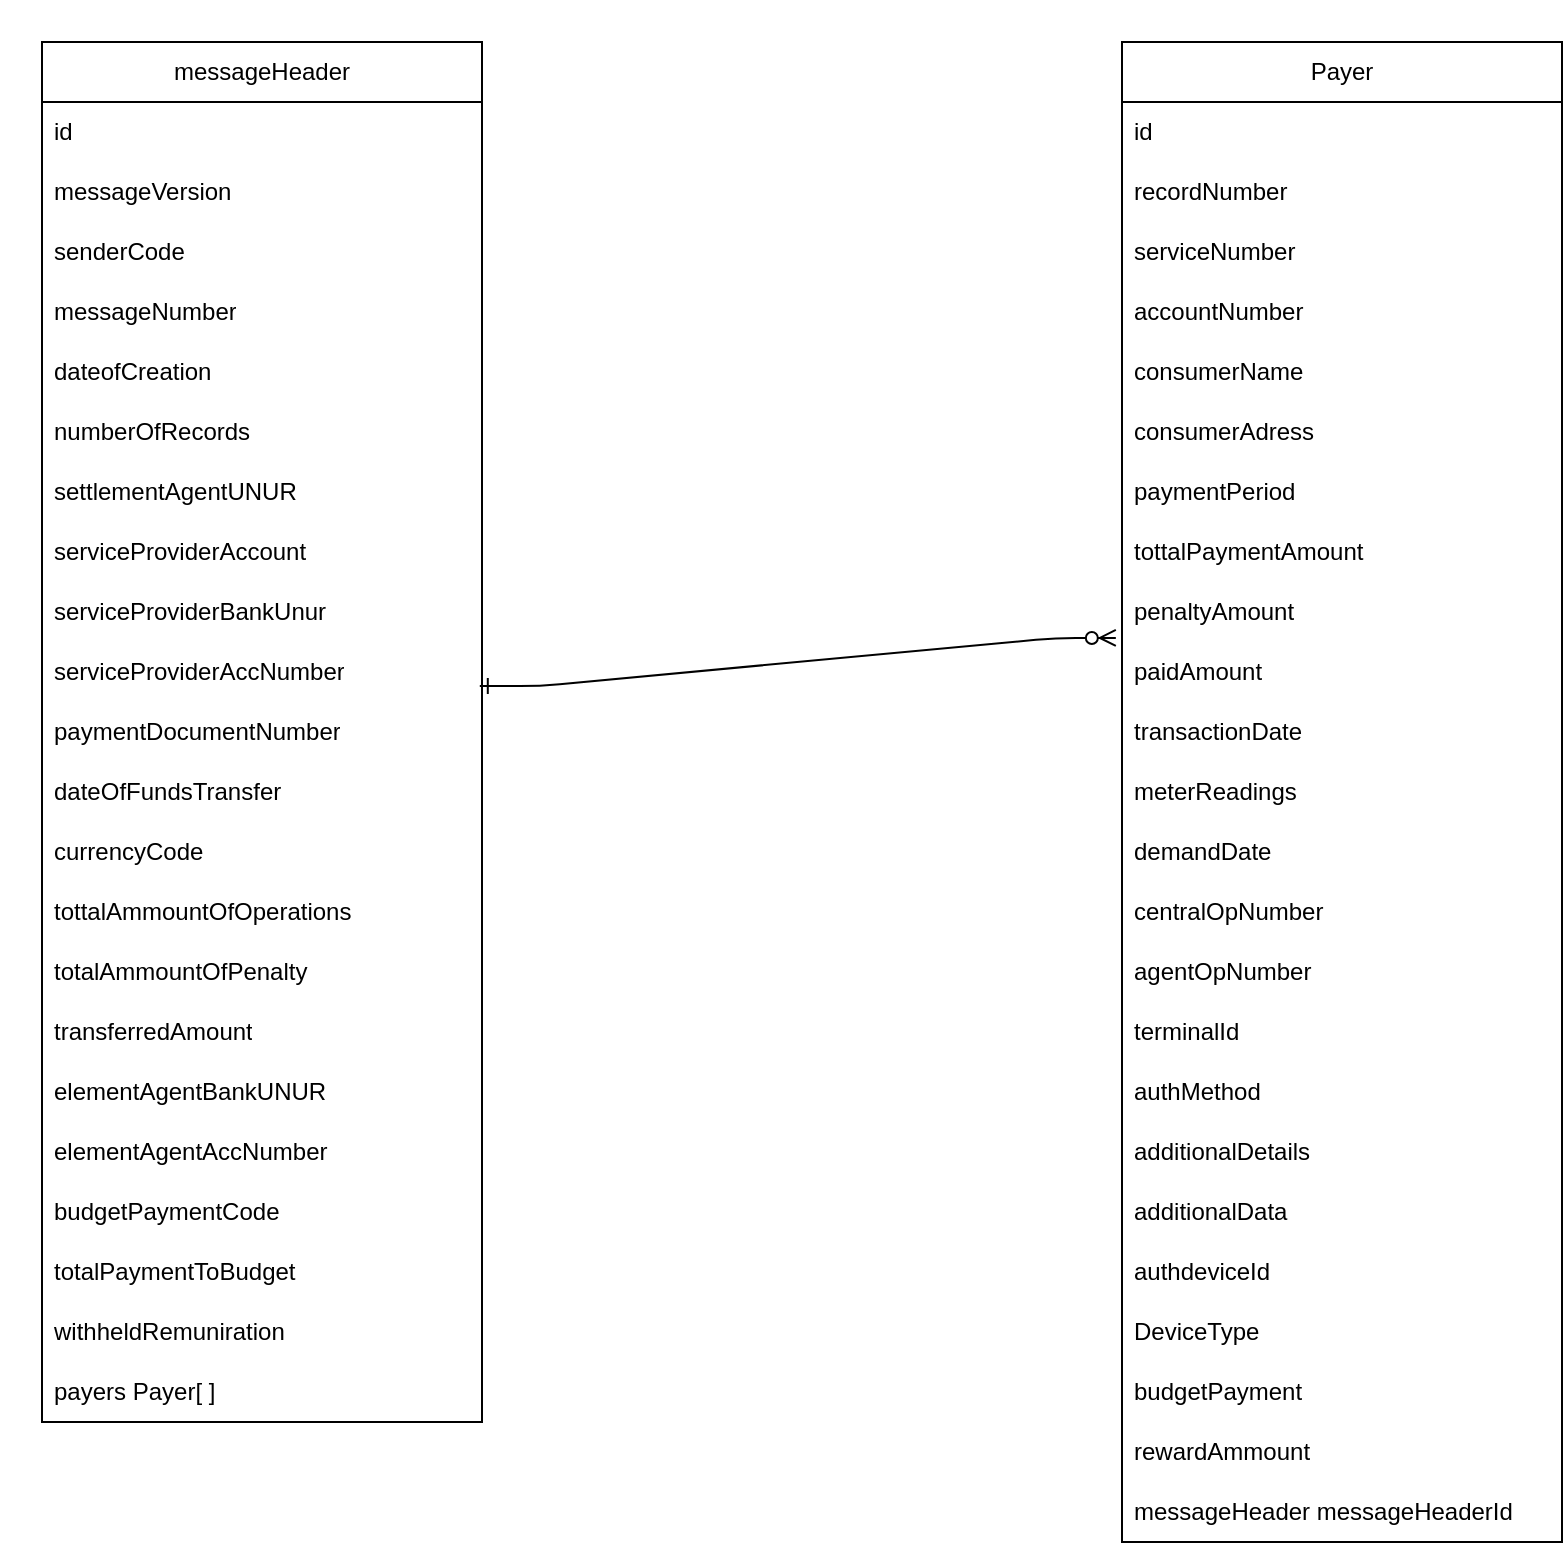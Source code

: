 <mxfile version="20.8.23" type="device"><diagram id="R2lEEEUBdFMjLlhIrx00" name="Page-1"><mxGraphModel dx="1964" dy="584" grid="1" gridSize="10" guides="1" tooltips="1" connect="1" arrows="1" fold="1" page="1" pageScale="1" pageWidth="850" pageHeight="1100" math="0" shadow="0" extFonts="Permanent Marker^https://fonts.googleapis.com/css?family=Permanent+Marker"><root><mxCell id="0"/><mxCell id="1" parent="0"/><mxCell id="C-vyLk0tnHw3VtMMgP7b-1" value="" style="edgeStyle=entityRelationEdgeStyle;endArrow=ERzeroToMany;startArrow=ERone;endFill=1;startFill=0;exitX=0.995;exitY=0.733;exitDx=0;exitDy=0;exitPerimeter=0;entryX=-0.014;entryY=-0.067;entryDx=0;entryDy=0;entryPerimeter=0;" parent="1" source="zo_muj8I150u5XzjHDjg-14" target="zo_muj8I150u5XzjHDjg-38" edge="1"><mxGeometry width="100" height="100" relative="1" as="geometry"><mxPoint x="340" y="720" as="sourcePoint"/><mxPoint x="490" y="145" as="targetPoint"/></mxGeometry></mxCell><mxCell id="zo_muj8I150u5XzjHDjg-2" value="" style="shape=partialRectangle;overflow=hidden;connectable=0;fillColor=none;top=0;left=0;bottom=0;right=0;" vertex="1" parent="1"><mxGeometry x="-40" y="140" width="30" height="30" as="geometry"><mxRectangle width="30" height="30" as="alternateBounds"/></mxGeometry></mxCell><mxCell id="zo_muj8I150u5XzjHDjg-3" value="messageHeader" style="swimlane;fontStyle=0;childLayout=stackLayout;horizontal=1;startSize=30;horizontalStack=0;resizeParent=1;resizeParentMax=0;resizeLast=0;collapsible=1;marginBottom=0;whiteSpace=wrap;html=1;" vertex="1" parent="1"><mxGeometry x="-20" y="160" width="220" height="690" as="geometry"><mxRectangle x="-30" y="180" width="60" height="30" as="alternateBounds"/></mxGeometry></mxCell><mxCell id="zo_muj8I150u5XzjHDjg-4" value="id" style="text;strokeColor=none;fillColor=none;align=left;verticalAlign=middle;spacingLeft=4;spacingRight=4;overflow=hidden;points=[[0,0.5],[1,0.5]];portConstraint=eastwest;rotatable=0;whiteSpace=wrap;html=1;" vertex="1" parent="zo_muj8I150u5XzjHDjg-3"><mxGeometry y="30" width="220" height="30" as="geometry"/></mxCell><mxCell id="zo_muj8I150u5XzjHDjg-5" value="messageVersion" style="text;strokeColor=none;fillColor=none;align=left;verticalAlign=middle;spacingLeft=4;spacingRight=4;overflow=hidden;points=[[0,0.5],[1,0.5]];portConstraint=eastwest;rotatable=0;whiteSpace=wrap;html=1;" vertex="1" parent="zo_muj8I150u5XzjHDjg-3"><mxGeometry y="60" width="220" height="30" as="geometry"/></mxCell><mxCell id="zo_muj8I150u5XzjHDjg-6" value="senderCode" style="text;strokeColor=none;fillColor=none;align=left;verticalAlign=middle;spacingLeft=4;spacingRight=4;overflow=hidden;points=[[0,0.5],[1,0.5]];portConstraint=eastwest;rotatable=0;whiteSpace=wrap;html=1;" vertex="1" parent="zo_muj8I150u5XzjHDjg-3"><mxGeometry y="90" width="220" height="30" as="geometry"/></mxCell><mxCell id="zo_muj8I150u5XzjHDjg-8" value="messageNumber" style="text;strokeColor=none;fillColor=none;align=left;verticalAlign=middle;spacingLeft=4;spacingRight=4;overflow=hidden;points=[[0,0.5],[1,0.5]];portConstraint=eastwest;rotatable=0;whiteSpace=wrap;html=1;" vertex="1" parent="zo_muj8I150u5XzjHDjg-3"><mxGeometry y="120" width="220" height="30" as="geometry"/></mxCell><mxCell id="zo_muj8I150u5XzjHDjg-9" value="dateofCreation" style="text;strokeColor=none;fillColor=none;align=left;verticalAlign=middle;spacingLeft=4;spacingRight=4;overflow=hidden;points=[[0,0.5],[1,0.5]];portConstraint=eastwest;rotatable=0;whiteSpace=wrap;html=1;" vertex="1" parent="zo_muj8I150u5XzjHDjg-3"><mxGeometry y="150" width="220" height="30" as="geometry"/></mxCell><mxCell id="zo_muj8I150u5XzjHDjg-10" value="numberOfRecords" style="text;strokeColor=none;fillColor=none;align=left;verticalAlign=middle;spacingLeft=4;spacingRight=4;overflow=hidden;points=[[0,0.5],[1,0.5]];portConstraint=eastwest;rotatable=0;whiteSpace=wrap;html=1;" vertex="1" parent="zo_muj8I150u5XzjHDjg-3"><mxGeometry y="180" width="220" height="30" as="geometry"/></mxCell><mxCell id="zo_muj8I150u5XzjHDjg-11" value="settlementAgentUNUR" style="text;strokeColor=none;fillColor=none;align=left;verticalAlign=middle;spacingLeft=4;spacingRight=4;overflow=hidden;points=[[0,0.5],[1,0.5]];portConstraint=eastwest;rotatable=0;whiteSpace=wrap;html=1;" vertex="1" parent="zo_muj8I150u5XzjHDjg-3"><mxGeometry y="210" width="220" height="30" as="geometry"/></mxCell><mxCell id="zo_muj8I150u5XzjHDjg-12" value="serviceProviderAccount" style="text;strokeColor=none;fillColor=none;align=left;verticalAlign=middle;spacingLeft=4;spacingRight=4;overflow=hidden;points=[[0,0.5],[1,0.5]];portConstraint=eastwest;rotatable=0;whiteSpace=wrap;html=1;" vertex="1" parent="zo_muj8I150u5XzjHDjg-3"><mxGeometry y="240" width="220" height="30" as="geometry"/></mxCell><mxCell id="zo_muj8I150u5XzjHDjg-13" value="serviceProviderBankUnur" style="text;strokeColor=none;fillColor=none;align=left;verticalAlign=middle;spacingLeft=4;spacingRight=4;overflow=hidden;points=[[0,0.5],[1,0.5]];portConstraint=eastwest;rotatable=0;whiteSpace=wrap;html=1;" vertex="1" parent="zo_muj8I150u5XzjHDjg-3"><mxGeometry y="270" width="220" height="30" as="geometry"/></mxCell><mxCell id="zo_muj8I150u5XzjHDjg-14" value="serviceProviderAccNumber" style="text;strokeColor=none;fillColor=none;align=left;verticalAlign=middle;spacingLeft=4;spacingRight=4;overflow=hidden;points=[[0,0.5],[1,0.5]];portConstraint=eastwest;rotatable=0;whiteSpace=wrap;html=1;" vertex="1" parent="zo_muj8I150u5XzjHDjg-3"><mxGeometry y="300" width="220" height="30" as="geometry"/></mxCell><mxCell id="zo_muj8I150u5XzjHDjg-15" value="paymentDocumentNumber" style="text;strokeColor=none;fillColor=none;align=left;verticalAlign=middle;spacingLeft=4;spacingRight=4;overflow=hidden;points=[[0,0.5],[1,0.5]];portConstraint=eastwest;rotatable=0;whiteSpace=wrap;html=1;" vertex="1" parent="zo_muj8I150u5XzjHDjg-3"><mxGeometry y="330" width="220" height="30" as="geometry"/></mxCell><mxCell id="zo_muj8I150u5XzjHDjg-16" value="dateOfFundsTransfer" style="text;strokeColor=none;fillColor=none;align=left;verticalAlign=middle;spacingLeft=4;spacingRight=4;overflow=hidden;points=[[0,0.5],[1,0.5]];portConstraint=eastwest;rotatable=0;whiteSpace=wrap;html=1;" vertex="1" parent="zo_muj8I150u5XzjHDjg-3"><mxGeometry y="360" width="220" height="30" as="geometry"/></mxCell><mxCell id="zo_muj8I150u5XzjHDjg-17" value="currencyCode" style="text;strokeColor=none;fillColor=none;align=left;verticalAlign=middle;spacingLeft=4;spacingRight=4;overflow=hidden;points=[[0,0.5],[1,0.5]];portConstraint=eastwest;rotatable=0;whiteSpace=wrap;html=1;" vertex="1" parent="zo_muj8I150u5XzjHDjg-3"><mxGeometry y="390" width="220" height="30" as="geometry"/></mxCell><mxCell id="zo_muj8I150u5XzjHDjg-18" value="tottalAmmountOfOperations" style="text;strokeColor=none;fillColor=none;align=left;verticalAlign=middle;spacingLeft=4;spacingRight=4;overflow=hidden;points=[[0,0.5],[1,0.5]];portConstraint=eastwest;rotatable=0;whiteSpace=wrap;html=1;" vertex="1" parent="zo_muj8I150u5XzjHDjg-3"><mxGeometry y="420" width="220" height="30" as="geometry"/></mxCell><mxCell id="zo_muj8I150u5XzjHDjg-19" value="totalAmmountOfPenalty" style="text;strokeColor=none;fillColor=none;align=left;verticalAlign=middle;spacingLeft=4;spacingRight=4;overflow=hidden;points=[[0,0.5],[1,0.5]];portConstraint=eastwest;rotatable=0;whiteSpace=wrap;html=1;" vertex="1" parent="zo_muj8I150u5XzjHDjg-3"><mxGeometry y="450" width="220" height="30" as="geometry"/></mxCell><mxCell id="zo_muj8I150u5XzjHDjg-20" value="transferredAmount" style="text;strokeColor=none;fillColor=none;align=left;verticalAlign=middle;spacingLeft=4;spacingRight=4;overflow=hidden;points=[[0,0.5],[1,0.5]];portConstraint=eastwest;rotatable=0;whiteSpace=wrap;html=1;" vertex="1" parent="zo_muj8I150u5XzjHDjg-3"><mxGeometry y="480" width="220" height="30" as="geometry"/></mxCell><mxCell id="zo_muj8I150u5XzjHDjg-22" value="elementAgentBankUNUR" style="text;strokeColor=none;fillColor=none;align=left;verticalAlign=middle;spacingLeft=4;spacingRight=4;overflow=hidden;points=[[0,0.5],[1,0.5]];portConstraint=eastwest;rotatable=0;whiteSpace=wrap;html=1;" vertex="1" parent="zo_muj8I150u5XzjHDjg-3"><mxGeometry y="510" width="220" height="30" as="geometry"/></mxCell><mxCell id="zo_muj8I150u5XzjHDjg-23" value="elementAgentAccNumber" style="text;strokeColor=none;fillColor=none;align=left;verticalAlign=middle;spacingLeft=4;spacingRight=4;overflow=hidden;points=[[0,0.5],[1,0.5]];portConstraint=eastwest;rotatable=0;whiteSpace=wrap;html=1;" vertex="1" parent="zo_muj8I150u5XzjHDjg-3"><mxGeometry y="540" width="220" height="30" as="geometry"/></mxCell><mxCell id="zo_muj8I150u5XzjHDjg-24" value="budgetPaymentCode" style="text;strokeColor=none;fillColor=none;align=left;verticalAlign=middle;spacingLeft=4;spacingRight=4;overflow=hidden;points=[[0,0.5],[1,0.5]];portConstraint=eastwest;rotatable=0;whiteSpace=wrap;html=1;" vertex="1" parent="zo_muj8I150u5XzjHDjg-3"><mxGeometry y="570" width="220" height="30" as="geometry"/></mxCell><mxCell id="zo_muj8I150u5XzjHDjg-25" value="totalPaymentToBudget" style="text;strokeColor=none;fillColor=none;align=left;verticalAlign=middle;spacingLeft=4;spacingRight=4;overflow=hidden;points=[[0,0.5],[1,0.5]];portConstraint=eastwest;rotatable=0;whiteSpace=wrap;html=1;" vertex="1" parent="zo_muj8I150u5XzjHDjg-3"><mxGeometry y="600" width="220" height="30" as="geometry"/></mxCell><mxCell id="zo_muj8I150u5XzjHDjg-26" value="withheldRemuniration" style="text;strokeColor=none;fillColor=none;align=left;verticalAlign=middle;spacingLeft=4;spacingRight=4;overflow=hidden;points=[[0,0.5],[1,0.5]];portConstraint=eastwest;rotatable=0;whiteSpace=wrap;html=1;" vertex="1" parent="zo_muj8I150u5XzjHDjg-3"><mxGeometry y="630" width="220" height="30" as="geometry"/></mxCell><mxCell id="zo_muj8I150u5XzjHDjg-27" value="payers Payer[ ]" style="text;strokeColor=none;fillColor=none;align=left;verticalAlign=middle;spacingLeft=4;spacingRight=4;overflow=hidden;points=[[0,0.5],[1,0.5]];portConstraint=eastwest;rotatable=0;whiteSpace=wrap;html=1;" vertex="1" parent="zo_muj8I150u5XzjHDjg-3"><mxGeometry y="660" width="220" height="30" as="geometry"/></mxCell><mxCell id="zo_muj8I150u5XzjHDjg-28" value="Payer" style="swimlane;fontStyle=0;childLayout=stackLayout;horizontal=1;startSize=30;horizontalStack=0;resizeParent=1;resizeParentMax=0;resizeLast=0;collapsible=1;marginBottom=0;whiteSpace=wrap;html=1;" vertex="1" parent="1"><mxGeometry x="520" y="160" width="220" height="750" as="geometry"><mxRectangle x="-30" y="180" width="60" height="30" as="alternateBounds"/></mxGeometry></mxCell><mxCell id="zo_muj8I150u5XzjHDjg-29" value="id" style="text;strokeColor=none;fillColor=none;align=left;verticalAlign=middle;spacingLeft=4;spacingRight=4;overflow=hidden;points=[[0,0.5],[1,0.5]];portConstraint=eastwest;rotatable=0;whiteSpace=wrap;html=1;" vertex="1" parent="zo_muj8I150u5XzjHDjg-28"><mxGeometry y="30" width="220" height="30" as="geometry"/></mxCell><mxCell id="zo_muj8I150u5XzjHDjg-30" value="recordNumber" style="text;strokeColor=none;fillColor=none;align=left;verticalAlign=middle;spacingLeft=4;spacingRight=4;overflow=hidden;points=[[0,0.5],[1,0.5]];portConstraint=eastwest;rotatable=0;whiteSpace=wrap;html=1;" vertex="1" parent="zo_muj8I150u5XzjHDjg-28"><mxGeometry y="60" width="220" height="30" as="geometry"/></mxCell><mxCell id="zo_muj8I150u5XzjHDjg-31" value="serviceNumber" style="text;strokeColor=none;fillColor=none;align=left;verticalAlign=middle;spacingLeft=4;spacingRight=4;overflow=hidden;points=[[0,0.5],[1,0.5]];portConstraint=eastwest;rotatable=0;whiteSpace=wrap;html=1;" vertex="1" parent="zo_muj8I150u5XzjHDjg-28"><mxGeometry y="90" width="220" height="30" as="geometry"/></mxCell><mxCell id="zo_muj8I150u5XzjHDjg-32" value="accountNumber" style="text;strokeColor=none;fillColor=none;align=left;verticalAlign=middle;spacingLeft=4;spacingRight=4;overflow=hidden;points=[[0,0.5],[1,0.5]];portConstraint=eastwest;rotatable=0;whiteSpace=wrap;html=1;" vertex="1" parent="zo_muj8I150u5XzjHDjg-28"><mxGeometry y="120" width="220" height="30" as="geometry"/></mxCell><mxCell id="zo_muj8I150u5XzjHDjg-33" value="consumerName" style="text;strokeColor=none;fillColor=none;align=left;verticalAlign=middle;spacingLeft=4;spacingRight=4;overflow=hidden;points=[[0,0.5],[1,0.5]];portConstraint=eastwest;rotatable=0;whiteSpace=wrap;html=1;" vertex="1" parent="zo_muj8I150u5XzjHDjg-28"><mxGeometry y="150" width="220" height="30" as="geometry"/></mxCell><mxCell id="zo_muj8I150u5XzjHDjg-34" value="consumerAdress" style="text;strokeColor=none;fillColor=none;align=left;verticalAlign=middle;spacingLeft=4;spacingRight=4;overflow=hidden;points=[[0,0.5],[1,0.5]];portConstraint=eastwest;rotatable=0;whiteSpace=wrap;html=1;" vertex="1" parent="zo_muj8I150u5XzjHDjg-28"><mxGeometry y="180" width="220" height="30" as="geometry"/></mxCell><mxCell id="zo_muj8I150u5XzjHDjg-35" value="paymentPeriod" style="text;strokeColor=none;fillColor=none;align=left;verticalAlign=middle;spacingLeft=4;spacingRight=4;overflow=hidden;points=[[0,0.5],[1,0.5]];portConstraint=eastwest;rotatable=0;whiteSpace=wrap;html=1;" vertex="1" parent="zo_muj8I150u5XzjHDjg-28"><mxGeometry y="210" width="220" height="30" as="geometry"/></mxCell><mxCell id="zo_muj8I150u5XzjHDjg-36" value="tottalPaymentAmount" style="text;strokeColor=none;fillColor=none;align=left;verticalAlign=middle;spacingLeft=4;spacingRight=4;overflow=hidden;points=[[0,0.5],[1,0.5]];portConstraint=eastwest;rotatable=0;whiteSpace=wrap;html=1;" vertex="1" parent="zo_muj8I150u5XzjHDjg-28"><mxGeometry y="240" width="220" height="30" as="geometry"/></mxCell><mxCell id="zo_muj8I150u5XzjHDjg-37" value="penaltyAmount" style="text;strokeColor=none;fillColor=none;align=left;verticalAlign=middle;spacingLeft=4;spacingRight=4;overflow=hidden;points=[[0,0.5],[1,0.5]];portConstraint=eastwest;rotatable=0;whiteSpace=wrap;html=1;" vertex="1" parent="zo_muj8I150u5XzjHDjg-28"><mxGeometry y="270" width="220" height="30" as="geometry"/></mxCell><mxCell id="zo_muj8I150u5XzjHDjg-38" value="paidAmount" style="text;strokeColor=none;fillColor=none;align=left;verticalAlign=middle;spacingLeft=4;spacingRight=4;overflow=hidden;points=[[0,0.5],[1,0.5]];portConstraint=eastwest;rotatable=0;whiteSpace=wrap;html=1;" vertex="1" parent="zo_muj8I150u5XzjHDjg-28"><mxGeometry y="300" width="220" height="30" as="geometry"/></mxCell><mxCell id="zo_muj8I150u5XzjHDjg-39" value="transactionDate" style="text;strokeColor=none;fillColor=none;align=left;verticalAlign=middle;spacingLeft=4;spacingRight=4;overflow=hidden;points=[[0,0.5],[1,0.5]];portConstraint=eastwest;rotatable=0;whiteSpace=wrap;html=1;" vertex="1" parent="zo_muj8I150u5XzjHDjg-28"><mxGeometry y="330" width="220" height="30" as="geometry"/></mxCell><mxCell id="zo_muj8I150u5XzjHDjg-40" value="meterReadings" style="text;strokeColor=none;fillColor=none;align=left;verticalAlign=middle;spacingLeft=4;spacingRight=4;overflow=hidden;points=[[0,0.5],[1,0.5]];portConstraint=eastwest;rotatable=0;whiteSpace=wrap;html=1;" vertex="1" parent="zo_muj8I150u5XzjHDjg-28"><mxGeometry y="360" width="220" height="30" as="geometry"/></mxCell><mxCell id="zo_muj8I150u5XzjHDjg-41" value="demandDate" style="text;strokeColor=none;fillColor=none;align=left;verticalAlign=middle;spacingLeft=4;spacingRight=4;overflow=hidden;points=[[0,0.5],[1,0.5]];portConstraint=eastwest;rotatable=0;whiteSpace=wrap;html=1;" vertex="1" parent="zo_muj8I150u5XzjHDjg-28"><mxGeometry y="390" width="220" height="30" as="geometry"/></mxCell><mxCell id="zo_muj8I150u5XzjHDjg-42" value="centralOpNumber" style="text;strokeColor=none;fillColor=none;align=left;verticalAlign=middle;spacingLeft=4;spacingRight=4;overflow=hidden;points=[[0,0.5],[1,0.5]];portConstraint=eastwest;rotatable=0;whiteSpace=wrap;html=1;" vertex="1" parent="zo_muj8I150u5XzjHDjg-28"><mxGeometry y="420" width="220" height="30" as="geometry"/></mxCell><mxCell id="zo_muj8I150u5XzjHDjg-43" value="agentOpNumber" style="text;strokeColor=none;fillColor=none;align=left;verticalAlign=middle;spacingLeft=4;spacingRight=4;overflow=hidden;points=[[0,0.5],[1,0.5]];portConstraint=eastwest;rotatable=0;whiteSpace=wrap;html=1;" vertex="1" parent="zo_muj8I150u5XzjHDjg-28"><mxGeometry y="450" width="220" height="30" as="geometry"/></mxCell><mxCell id="zo_muj8I150u5XzjHDjg-44" value="terminalId" style="text;strokeColor=none;fillColor=none;align=left;verticalAlign=middle;spacingLeft=4;spacingRight=4;overflow=hidden;points=[[0,0.5],[1,0.5]];portConstraint=eastwest;rotatable=0;whiteSpace=wrap;html=1;" vertex="1" parent="zo_muj8I150u5XzjHDjg-28"><mxGeometry y="480" width="220" height="30" as="geometry"/></mxCell><mxCell id="zo_muj8I150u5XzjHDjg-45" value="authMethod" style="text;strokeColor=none;fillColor=none;align=left;verticalAlign=middle;spacingLeft=4;spacingRight=4;overflow=hidden;points=[[0,0.5],[1,0.5]];portConstraint=eastwest;rotatable=0;whiteSpace=wrap;html=1;" vertex="1" parent="zo_muj8I150u5XzjHDjg-28"><mxGeometry y="510" width="220" height="30" as="geometry"/></mxCell><mxCell id="zo_muj8I150u5XzjHDjg-46" value="additionalDetails" style="text;strokeColor=none;fillColor=none;align=left;verticalAlign=middle;spacingLeft=4;spacingRight=4;overflow=hidden;points=[[0,0.5],[1,0.5]];portConstraint=eastwest;rotatable=0;whiteSpace=wrap;html=1;" vertex="1" parent="zo_muj8I150u5XzjHDjg-28"><mxGeometry y="540" width="220" height="30" as="geometry"/></mxCell><mxCell id="zo_muj8I150u5XzjHDjg-47" value="additionalData" style="text;strokeColor=none;fillColor=none;align=left;verticalAlign=middle;spacingLeft=4;spacingRight=4;overflow=hidden;points=[[0,0.5],[1,0.5]];portConstraint=eastwest;rotatable=0;whiteSpace=wrap;html=1;" vertex="1" parent="zo_muj8I150u5XzjHDjg-28"><mxGeometry y="570" width="220" height="30" as="geometry"/></mxCell><mxCell id="zo_muj8I150u5XzjHDjg-48" value="authdeviceId" style="text;strokeColor=none;fillColor=none;align=left;verticalAlign=middle;spacingLeft=4;spacingRight=4;overflow=hidden;points=[[0,0.5],[1,0.5]];portConstraint=eastwest;rotatable=0;whiteSpace=wrap;html=1;" vertex="1" parent="zo_muj8I150u5XzjHDjg-28"><mxGeometry y="600" width="220" height="30" as="geometry"/></mxCell><mxCell id="zo_muj8I150u5XzjHDjg-49" value="DeviceType" style="text;strokeColor=none;fillColor=none;align=left;verticalAlign=middle;spacingLeft=4;spacingRight=4;overflow=hidden;points=[[0,0.5],[1,0.5]];portConstraint=eastwest;rotatable=0;whiteSpace=wrap;html=1;" vertex="1" parent="zo_muj8I150u5XzjHDjg-28"><mxGeometry y="630" width="220" height="30" as="geometry"/></mxCell><mxCell id="zo_muj8I150u5XzjHDjg-50" value="budgetPayment" style="text;strokeColor=none;fillColor=none;align=left;verticalAlign=middle;spacingLeft=4;spacingRight=4;overflow=hidden;points=[[0,0.5],[1,0.5]];portConstraint=eastwest;rotatable=0;whiteSpace=wrap;html=1;" vertex="1" parent="zo_muj8I150u5XzjHDjg-28"><mxGeometry y="660" width="220" height="30" as="geometry"/></mxCell><mxCell id="zo_muj8I150u5XzjHDjg-51" value="rewardAmmount" style="text;strokeColor=none;fillColor=none;align=left;verticalAlign=middle;spacingLeft=4;spacingRight=4;overflow=hidden;points=[[0,0.5],[1,0.5]];portConstraint=eastwest;rotatable=0;whiteSpace=wrap;html=1;" vertex="1" parent="zo_muj8I150u5XzjHDjg-28"><mxGeometry y="690" width="220" height="30" as="geometry"/></mxCell><mxCell id="zo_muj8I150u5XzjHDjg-52" value="messageHeader messageHeaderId" style="text;strokeColor=none;fillColor=none;align=left;verticalAlign=middle;spacingLeft=4;spacingRight=4;overflow=hidden;points=[[0,0.5],[1,0.5]];portConstraint=eastwest;rotatable=0;whiteSpace=wrap;html=1;" vertex="1" parent="zo_muj8I150u5XzjHDjg-28"><mxGeometry y="720" width="220" height="30" as="geometry"/></mxCell></root></mxGraphModel></diagram></mxfile>